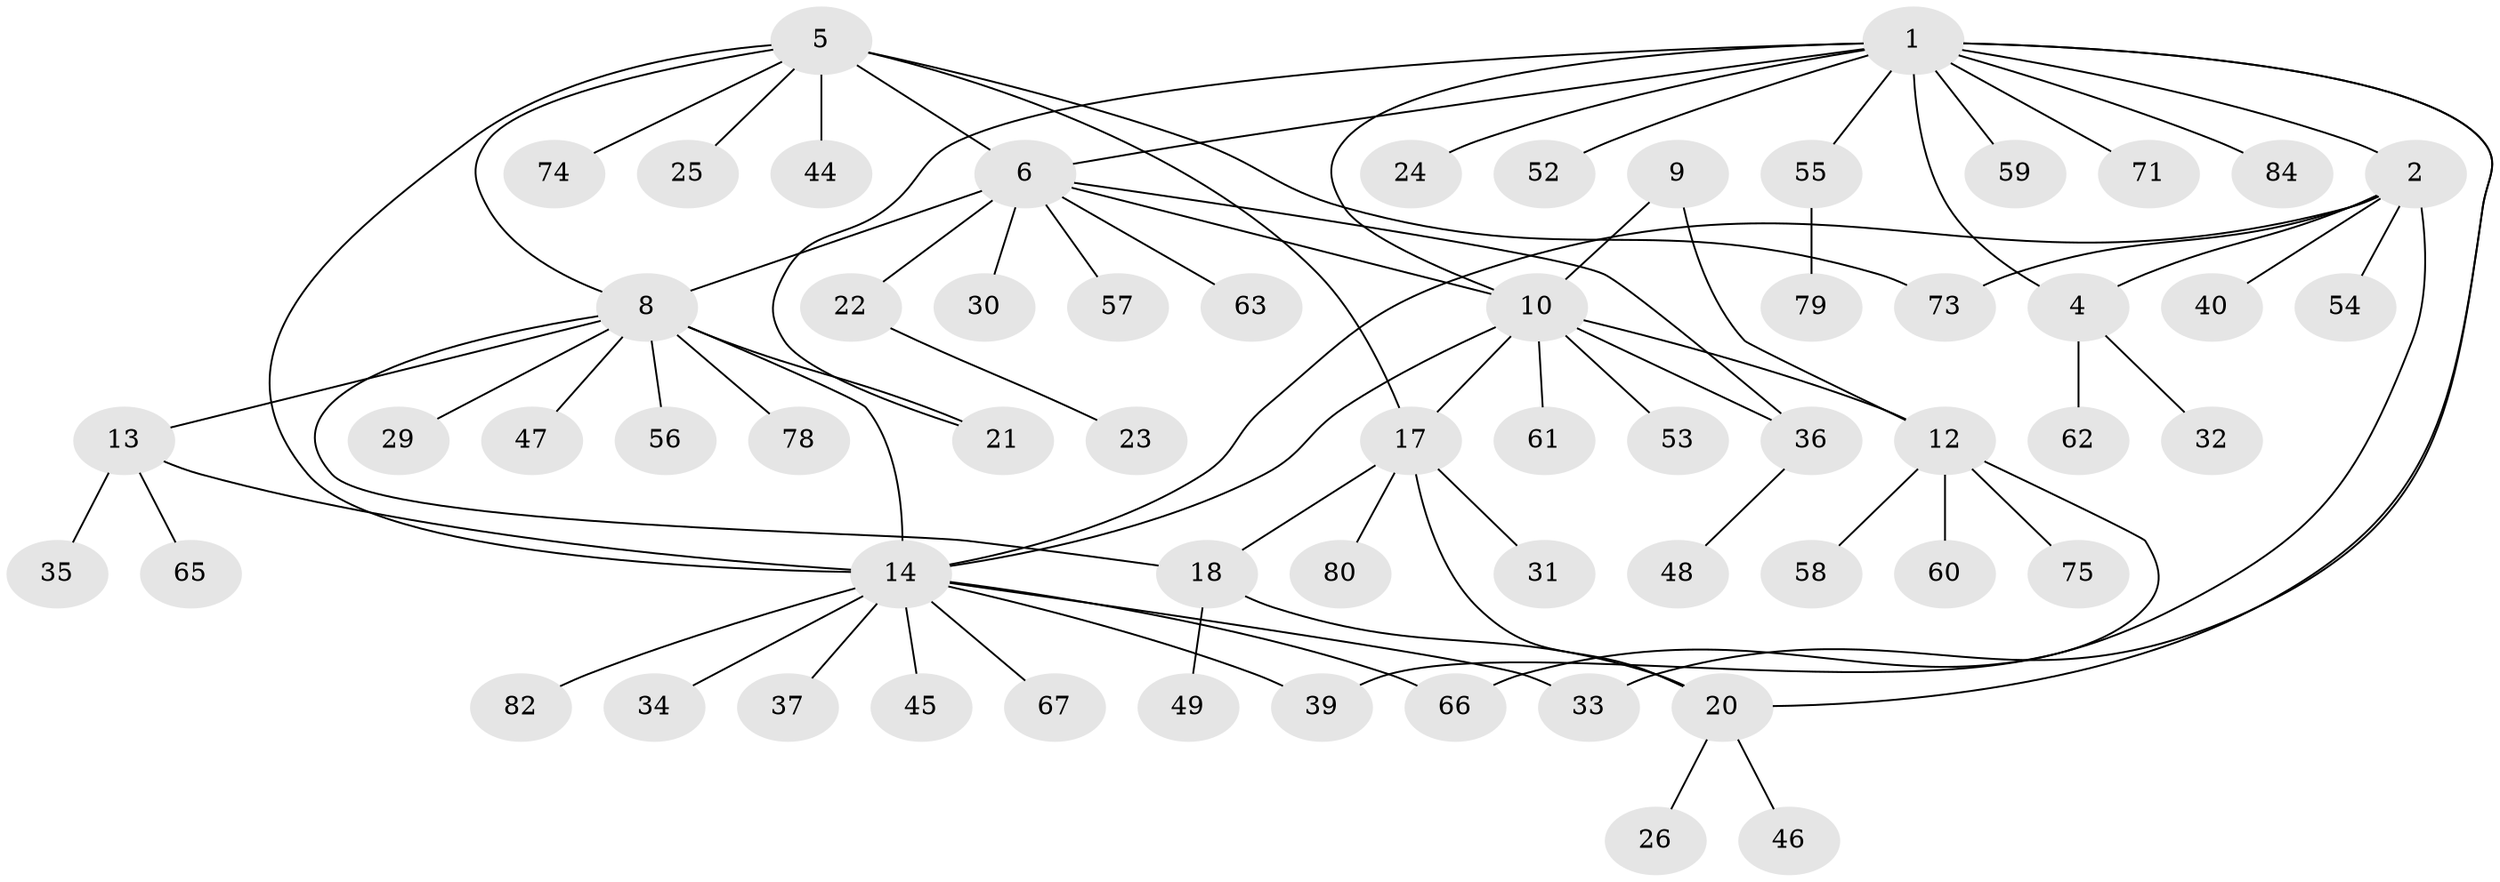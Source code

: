 // original degree distribution, {10: 0.023809523809523808, 8: 0.03571428571428571, 7: 0.047619047619047616, 5: 0.011904761904761904, 9: 0.011904761904761904, 4: 0.03571428571428571, 3: 0.047619047619047616, 6: 0.03571428571428571, 13: 0.011904761904761904, 2: 0.2261904761904762, 1: 0.5119047619047619}
// Generated by graph-tools (version 1.1) at 2025/42/03/06/25 10:42:07]
// undirected, 61 vertices, 78 edges
graph export_dot {
graph [start="1"]
  node [color=gray90,style=filled];
  1 [super="+3"];
  2 [super="+28"];
  4 [super="+27"];
  5 [super="+64"];
  6 [super="+7"];
  8 [super="+15"];
  9;
  10 [super="+11"];
  12 [super="+68"];
  13 [super="+72"];
  14 [super="+16"];
  17 [super="+19"];
  18 [super="+42"];
  20 [super="+70"];
  21;
  22;
  23;
  24;
  25;
  26 [super="+43"];
  29;
  30;
  31;
  32;
  33;
  34 [super="+77"];
  35 [super="+38"];
  36 [super="+50"];
  37 [super="+41"];
  39;
  40 [super="+76"];
  44 [super="+51"];
  45;
  46;
  47;
  48;
  49;
  52;
  53;
  54;
  55;
  56;
  57;
  58;
  59;
  60;
  61 [super="+81"];
  62;
  63;
  65;
  66 [super="+69"];
  67;
  71 [super="+83"];
  73;
  74;
  75;
  78;
  79;
  80;
  82;
  84;
  1 -- 2 [weight=2];
  1 -- 4 [weight=2];
  1 -- 20;
  1 -- 24;
  1 -- 52;
  1 -- 55;
  1 -- 59;
  1 -- 84;
  1 -- 33;
  1 -- 21;
  1 -- 6;
  1 -- 71;
  1 -- 10;
  2 -- 4;
  2 -- 40;
  2 -- 66;
  2 -- 73;
  2 -- 14;
  2 -- 54;
  4 -- 62;
  4 -- 32;
  5 -- 6 [weight=2];
  5 -- 8;
  5 -- 25;
  5 -- 44;
  5 -- 74;
  5 -- 73;
  5 -- 14;
  5 -- 17;
  6 -- 8 [weight=2];
  6 -- 22;
  6 -- 30;
  6 -- 36;
  6 -- 57;
  6 -- 63;
  6 -- 10;
  8 -- 21;
  8 -- 29;
  8 -- 78;
  8 -- 18;
  8 -- 56;
  8 -- 13;
  8 -- 14 [weight=2];
  8 -- 47;
  9 -- 10 [weight=2];
  9 -- 12;
  10 -- 12 [weight=2];
  10 -- 17;
  10 -- 53;
  10 -- 61;
  10 -- 14;
  10 -- 36;
  12 -- 39;
  12 -- 58;
  12 -- 60;
  12 -- 75;
  13 -- 14 [weight=2];
  13 -- 35;
  13 -- 65;
  14 -- 34;
  14 -- 33;
  14 -- 67;
  14 -- 37;
  14 -- 39;
  14 -- 45;
  14 -- 82;
  14 -- 66;
  17 -- 18 [weight=2];
  17 -- 20 [weight=2];
  17 -- 31;
  17 -- 80;
  18 -- 20;
  18 -- 49;
  20 -- 26;
  20 -- 46;
  22 -- 23;
  36 -- 48;
  55 -- 79;
}

